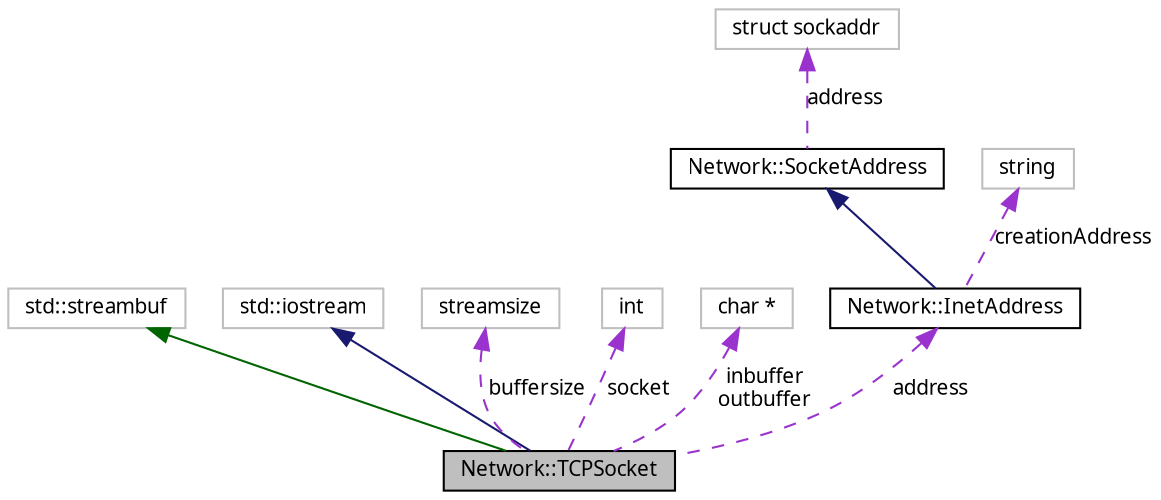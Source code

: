 digraph G
{
  edge [fontname="FreeSans.ttf",fontsize=10,labelfontname="FreeSans.ttf",labelfontsize=10];
  node [fontname="FreeSans.ttf",fontsize=10,shape=record];
  Node1 [label="Network::TCPSocket",height=0.2,width=0.4,color="black", fillcolor="grey75", style="filled" fontcolor="black"];
  Node2 -> Node1 [dir=back,color="darkgreen",fontsize=10,style="solid",fontname="FreeSans.ttf"];
  Node2 [label="std::streambuf",height=0.2,width=0.4,color="grey75", fillcolor="white", style="filled"];
  Node3 -> Node1 [dir=back,color="midnightblue",fontsize=10,style="solid",fontname="FreeSans.ttf"];
  Node3 [label="std::iostream",height=0.2,width=0.4,color="grey75", fillcolor="white", style="filled"];
  Node4 -> Node1 [dir=back,color="darkorchid3",fontsize=10,style="dashed",label="buffersize",fontname="FreeSans.ttf"];
  Node4 [label="streamsize",height=0.2,width=0.4,color="grey75", fillcolor="white", style="filled"];
  Node5 -> Node1 [dir=back,color="darkorchid3",fontsize=10,style="dashed",label="socket",fontname="FreeSans.ttf"];
  Node5 [label="int",height=0.2,width=0.4,color="grey75", fillcolor="white", style="filled"];
  Node6 -> Node1 [dir=back,color="darkorchid3",fontsize=10,style="dashed",label="inbuffer\noutbuffer",fontname="FreeSans.ttf"];
  Node6 [label="char *",height=0.2,width=0.4,color="grey75", fillcolor="white", style="filled"];
  Node7 -> Node1 [dir=back,color="darkorchid3",fontsize=10,style="dashed",label="address",fontname="FreeSans.ttf"];
  Node7 [label="Network::InetAddress",height=0.2,width=0.4,color="black", fillcolor="white", style="filled",URL="$class_network_1_1_inet_address.html"];
  Node8 -> Node7 [dir=back,color="midnightblue",fontsize=10,style="solid",fontname="FreeSans.ttf"];
  Node8 [label="Network::SocketAddress",height=0.2,width=0.4,color="black", fillcolor="white", style="filled",URL="$class_network_1_1_socket_address.html"];
  Node9 -> Node8 [dir=back,color="darkorchid3",fontsize=10,style="dashed",label="address",fontname="FreeSans.ttf"];
  Node9 [label="struct sockaddr",height=0.2,width=0.4,color="grey75", fillcolor="white", style="filled"];
  Node10 -> Node7 [dir=back,color="darkorchid3",fontsize=10,style="dashed",label="creationAddress",fontname="FreeSans.ttf"];
  Node10 [label="string",height=0.2,width=0.4,color="grey75", fillcolor="white", style="filled"];
}
